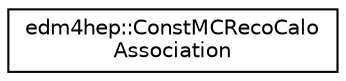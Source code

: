 digraph "Graphical Class Hierarchy"
{
 // LATEX_PDF_SIZE
  edge [fontname="Helvetica",fontsize="10",labelfontname="Helvetica",labelfontsize="10"];
  node [fontname="Helvetica",fontsize="10",shape=record];
  rankdir="LR";
  Node0 [label="edm4hep::ConstMCRecoCalo\lAssociation",height=0.2,width=0.4,color="black", fillcolor="white", style="filled",URL="$classedm4hep_1_1_const_m_c_reco_calo_association.html",tooltip="Association between a CaloHit and the corresponding simulated CaloHit."];
}
